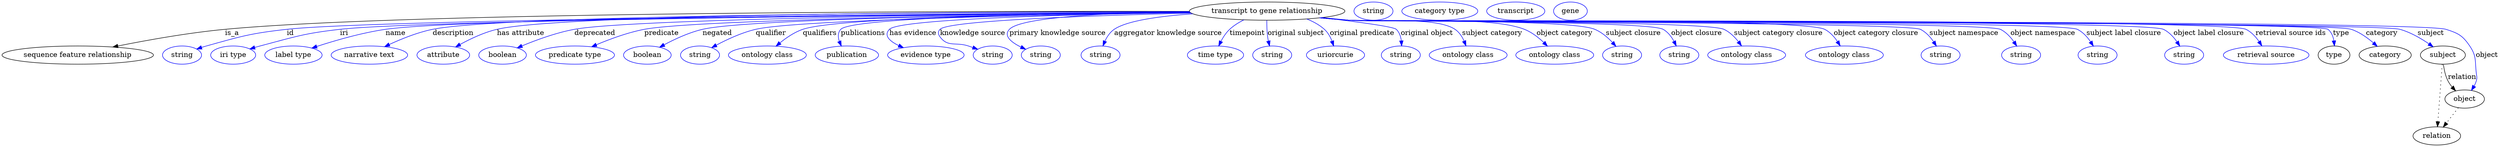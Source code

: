 digraph {
	graph [bb="0,0,4927.5,283"];
	node [label="\N"];
	"transcript to gene relationship"	[height=0.5,
		label="transcript to gene relationship",
		pos="2496.5,265",
		width=4.2607];
	"sequence feature relationship"	[height=0.5,
		pos="149.49,178",
		width=4.1524];
	"transcript to gene relationship" -> "sequence feature relationship"	[label=is_a,
		lp="453.49,221.5",
		pos="e,218.52,193.98 2343.1,264.45 1931.4,265.16 808.53,263.75 439.49,229 367.48,222.22 286.43,207.65 228.36,195.98"];
	id	[color=blue,
		height=0.5,
		label=string,
		pos="355.49,178",
		width=1.0652];
	"transcript to gene relationship" -> id	[color=blue,
		label=id,
		lp="568.49,221.5",
		pos="e,384.48,189.97 2343.9,262.89 1918.1,259.56 736.15,248.64 561.49,229 490.2,220.98 472.56,215.35 403.49,196 400.38,195.13 397.18,\
194.16 393.98,193.14",
		style=solid];
	iri	[color=blue,
		height=0.5,
		label="iri type",
		pos="456.49,178",
		width=1.2277];
	"transcript to gene relationship" -> iri	[color=blue,
		label=iri,
		lp="674.49,221.5",
		pos="e,489.41,190.14 2344.2,262.73 1934.8,259.09 830.57,247.65 666.49,229 595.64,220.95 578.42,214.25 509.49,196 506.12,195.11 502.64,\
194.13 499.16,193.11",
		style=solid];
	name	[color=blue,
		height=0.5,
		label="label type",
		pos="575.49,178",
		width=1.5707];
	"transcript to gene relationship" -> name	[color=blue,
		label=name,
		lp="776.49,221.5",
		pos="e,611.66,191.87 2343.8,263.11 1948.3,260.48 910.84,251.51 756.49,229 709.6,222.16 657.62,206.97 621.43,195.12",
		style=solid];
	description	[color=blue,
		height=0.5,
		label="narrative text",
		pos="725.49,178",
		width=2.0943];
	"transcript to gene relationship" -> description	[color=blue,
		label=description,
		lp="889.99,221.5",
		pos="e,755.35,194.62 2343.2,263.89 1962.2,263.17 993.03,258.44 849.49,229 819.88,222.93 788.31,210.1 764.43,198.95",
		style=solid];
	"has attribute"	[color=blue,
		height=0.5,
		label=attribute,
		pos="870.49,178",
		width=1.4443];
	"transcript to gene relationship" -> "has attribute"	[color=blue,
		label="has attribute",
		lp="1022.5,221.5",
		pos="e,894.43,194.01 2343,264.11 1983.2,263.85 1105.7,260 975.49,229 949.94,222.92 923.24,210.11 903.16,198.98",
		style=solid];
	deprecated	[color=blue,
		height=0.5,
		label=boolean,
		pos="987.49,178",
		width=1.2999];
	"transcript to gene relationship" -> deprecated	[color=blue,
		label=deprecated,
		lp="1169,221.5",
		pos="e,1016.4,192.32 2344,262.8 2012.1,259.8 1245.1,250.6 1128.5,229 1092.6,222.36 1053.7,207.95 1025.8,196.3",
		style=solid];
	predicate	[color=blue,
		height=0.5,
		label="predicate type",
		pos="1130.5,178",
		width=2.1665];
	"transcript to gene relationship" -> predicate	[color=blue,
		label=predicate,
		lp="1300.5,221.5",
		pos="e,1163.2,194.43 2344.4,262.42 2038.6,258.85 1369.5,248.85 1266.5,229 1233.9,222.73 1198.8,209.66 1172.5,198.45",
		style=solid];
	negated	[color=blue,
		height=0.5,
		label=boolean,
		pos="1273.5,178",
		width=1.2999];
	"transcript to gene relationship" -> negated	[color=blue,
		label=negated,
		lp="1410.5,221.5",
		pos="e,1297.8,193.71 2344.2,262.6 2060.7,259.5 1472.5,250.54 1381.5,229 1355.2,222.77 1327.5,209.83 1306.8,198.67",
		style=solid];
	qualifier	[color=blue,
		height=0.5,
		label=string,
		pos="1376.5,178",
		width=1.0652];
	"transcript to gene relationship" -> qualifier	[color=blue,
		label=qualifier,
		lp="1516.5,221.5",
		pos="e,1399.6,192.74 2345.1,262.01 2083.7,258.08 1567.5,248.03 1486.5,229 1458.9,222.53 1429.8,208.97 1408.5,197.61",
		style=solid];
	qualifiers	[color=blue,
		height=0.5,
		label="ontology class",
		pos="1509.5,178",
		width=2.1304];
	"transcript to gene relationship" -> qualifiers	[color=blue,
		label=qualifiers,
		lp="1613,221.5",
		pos="e,1526.5,195.59 2344,262.95 2101.9,260.57 1649.6,252.95 1579.5,229 1562.9,223.34 1546.8,212.36 1534.3,202.14",
		style=solid];
	publications	[color=blue,
		height=0.5,
		label=publication,
		pos="1666.5,178",
		width=1.7332];
	"transcript to gene relationship" -> publications	[color=blue,
		label=publications,
		lp="1698.5,221.5",
		pos="e,1655.5,195.88 2344,263.06 2107.8,260.83 1677.9,253.43 1654.5,229 1648.4,222.63 1648.8,213.73 1651.6,205.2",
		style=solid];
	"has evidence"	[color=blue,
		height=0.5,
		label="evidence type",
		pos="1822.5,178",
		width=2.0943];
	"transcript to gene relationship" -> "has evidence"	[color=blue,
		label="has evidence",
		lp="1797,221.5",
		pos="e,1778.2,192.7 2344.9,262.18 2132.8,258.87 1770.7,250.15 1750.5,229 1738.7,216.67 1751,205.56 1768.6,196.96",
		style=solid];
	"knowledge source"	[color=blue,
		height=0.5,
		label=string,
		pos="1954.5,178",
		width=1.0652];
	"transcript to gene relationship" -> "knowledge source"	[color=blue,
		label="knowledge source",
		lp="1915,221.5",
		pos="e,1925.1,189.57 2346.9,261.02 2161.4,256.59 1867.3,246.79 1850.5,229 1845.9,224.16 1846.6,219.39 1850.5,214 1865.9,192.87 1881.7,\
204.36 1906.5,196 1909.4,195.01 1912.4,193.98 1915.5,192.93",
		style=solid];
	"primary knowledge source"	[color=blue,
		height=0.5,
		label=string,
		pos="2049.5,178",
		width=1.0652];
	"transcript to gene relationship" -> "primary knowledge source"	[color=blue,
		label="primary knowledge source",
		lp="2082.5,221.5",
		pos="e,2019.6,189.63 2343.3,263.82 2202.3,262.02 2011.5,254.76 1987.5,229 1975.2,215.82 1991.5,203.1 2010.5,193.79",
		style=solid];
	"aggregator knowledge source"	[color=blue,
		height=0.5,
		label=string,
		pos="2167.5,178",
		width=1.0652];
	"transcript to gene relationship" -> "aggregator knowledge source"	[color=blue,
		label="aggregator knowledge source",
		lp="2301,221.5",
		pos="e,2172.2,196.21 2349.9,259.65 2286.2,255.23 2220.2,246.43 2194.5,229 2186.2,223.39 2180.3,214.39 2176.1,205.56",
		style=solid];
	timepoint	[color=blue,
		height=0.5,
		label="time type",
		pos="2394.5,178",
		width=1.5346];
	"transcript to gene relationship" -> timepoint	[color=blue,
		label=timepoint,
		lp="2457.5,221.5",
		pos="e,2400.9,196.04 2450.7,247.74 2440.6,242.77 2430.6,236.56 2422.5,229 2415.4,222.39 2409.7,213.58 2405.3,205.19",
		style=solid];
	"original subject"	[color=blue,
		height=0.5,
		label=string,
		pos="2506.5,178",
		width=1.0652];
	"transcript to gene relationship" -> "original subject"	[color=blue,
		label="original subject",
		lp="2553.5,221.5",
		pos="e,2501.3,195.93 2495.9,246.8 2495.7,237.12 2496,224.84 2497.5,214 2497.9,211.3 2498.4,208.5 2498.9,205.72",
		style=solid];
	"original predicate"	[color=blue,
		height=0.5,
		label=uriorcurie,
		pos="2631.5,178",
		width=1.5887];
	"transcript to gene relationship" -> "original predicate"	[color=blue,
		label="original predicate",
		lp="2684,221.5",
		pos="e,2627.9,196 2574.7,249.46 2587.3,244.52 2599.5,237.89 2609.5,229 2616.4,222.83 2621.2,214.08 2624.6,205.62",
		style=solid];
	"original object"	[color=blue,
		height=0.5,
		label=string,
		pos="2760.5,178",
		width=1.0652];
	"transcript to gene relationship" -> "original object"	[color=blue,
		label="original object",
		lp="2812,221.5",
		pos="e,2762.1,196.19 2604.1,252.12 2671.2,244.23 2745.9,234.37 2751.5,229 2757.6,223.16 2760.4,214.71 2761.5,206.41",
		style=solid];
	"subject category"	[color=blue,
		height=0.5,
		label="ontology class",
		pos="2893.5,178",
		width=2.1304];
	"transcript to gene relationship" -> "subject category"	[color=blue,
		label="subject category",
		lp="2941,221.5",
		pos="e,2889.2,196.3 2605.6,252.35 2623.6,250.51 2642.1,248.66 2659.5,247 2705.7,242.59 2828.9,254.77 2867.5,229 2875.7,223.49 2881.5,\
214.51 2885.5,205.67",
		style=solid];
	"object category"	[color=blue,
		height=0.5,
		label="ontology class",
		pos="3064.5,178",
		width=2.1304];
	"transcript to gene relationship" -> "object category"	[color=blue,
		label="object category",
		lp="3084,221.5",
		pos="e,3050.1,195.74 2603.4,252.05 2622.1,250.19 2641.3,248.42 2659.5,247 2736,241.02 2933,257.01 3004.5,229 3018.9,223.35 3032.4,212.78 \
3042.9,202.81",
		style=solid];
	"subject closure"	[color=blue,
		height=0.5,
		label=string,
		pos="3197.5,178",
		width=1.0652];
	"transcript to gene relationship" -> "subject closure"	[color=blue,
		label="subject closure",
		lp="3220,221.5",
		pos="e,3185.3,195.3 2602.5,251.91 2621.5,250.04 2641,248.3 2659.5,247 2713.2,243.21 3093.8,249.56 3143.5,229 3156.9,223.45 3169,212.98 \
3178.4,203.05",
		style=solid];
	"object closure"	[color=blue,
		height=0.5,
		label=string,
		pos="3310.5,178",
		width=1.0652];
	"transcript to gene relationship" -> "object closure"	[color=blue,
		label="object closure",
		lp="3344.5,221.5",
		pos="e,3304.5,196.12 2601.6,251.87 2620.8,249.98 2640.7,248.25 2659.5,247 2693.8,244.71 3248.6,245.95 3278.5,229 3287.9,223.67 3295,214.3 \
3300,205.1",
		style=solid];
	"subject category closure"	[color=blue,
		height=0.5,
		label="ontology class",
		pos="3443.5,178",
		width=2.1304];
	"transcript to gene relationship" -> "subject category closure"	[color=blue,
		label="subject category closure",
		lp="3506,221.5",
		pos="e,3433.3,196.29 2601.2,251.84 2620.5,249.94 2640.6,248.21 2659.5,247 2700.5,244.37 3361.2,246.16 3398.5,229 3410,223.72 3419.8,213.96 \
3427.3,204.45",
		style=solid];
	"object category closure"	[color=blue,
		height=0.5,
		label="ontology class",
		pos="3636.5,178",
		width=2.1304];
	"transcript to gene relationship" -> "object category closure"	[color=blue,
		label="object category closure",
		lp="3699,221.5",
		pos="e,3628.2,196.25 2601.2,251.76 2620.5,249.87 2640.6,248.16 2659.5,247 2711.5,243.79 3550.9,252.32 3597.5,229 3607.9,223.78 3616.4,\
214.29 3622.8,204.98",
		style=solid];
	"subject namespace"	[color=blue,
		height=0.5,
		label=string,
		pos="3826.5,178",
		width=1.0652];
	"transcript to gene relationship" -> "subject namespace"	[color=blue,
		label="subject namespace",
		lp="3872.5,221.5",
		pos="e,3818.2,195.78 2600.7,251.75 2620.2,249.85 2640.5,248.14 2659.5,247 2690.7,245.12 3758.4,242.79 3786.5,229 3797.3,223.68 3806.2,\
213.86 3812.8,204.32",
		style=solid];
	"object namespace"	[color=blue,
		height=0.5,
		label=string,
		pos="3985.5,178",
		width=1.0652];
	"transcript to gene relationship" -> "object namespace"	[color=blue,
		label="object namespace",
		lp="4028.5,221.5",
		pos="e,3976.9,195.8 2600.7,251.72 2620.2,249.82 2640.5,248.12 2659.5,247 2695.1,244.9 3912.3,244.49 3944.5,229 3955.5,223.7 3964.5,213.89 \
3971.3,204.35",
		style=solid];
	"subject label closure"	[color=blue,
		height=0.5,
		label=string,
		pos="4136.5,178",
		width=1.0652];
	"transcript to gene relationship" -> "subject label closure"	[color=blue,
		label="subject label closure",
		lp="4188.5,221.5",
		pos="e,4128.2,195.79 2600.3,251.74 2619.9,249.83 2640.3,248.12 2659.5,247 2699.3,244.68 4060.6,246.52 4096.5,229 4107.3,223.7 4116.2,\
213.88 4122.8,204.34",
		style=solid];
	"object label closure"	[color=blue,
		height=0.5,
		label=string,
		pos="4307.5,178",
		width=1.0652];
	"transcript to gene relationship" -> "object label closure"	[color=blue,
		label="object label closure",
		lp="4356,221.5",
		pos="e,4298.9,195.81 2600.3,251.72 2619.9,249.81 2640.3,248.1 2659.5,247 2704.1,244.43 4226.2,248.32 4266.5,229 4277.5,223.72 4286.5,\
213.9 4293.3,204.36",
		style=solid];
	"retrieval source ids"	[color=blue,
		height=0.5,
		label="retrieval source",
		pos="4469.5,178",
		width=2.347];
	"transcript to gene relationship" -> "retrieval source ids"	[color=blue,
		label="retrieval source ids",
		lp="4518,221.5",
		pos="e,4460.9,196.3 2600.3,251.7 2619.9,249.79 2640.3,248.09 2659.5,247 2708.6,244.2 4385.3,250.52 4429.5,229 4440.2,223.78 4449,214.17 \
4455.5,204.76",
		style=solid];
	type	[height=0.5,
		pos="4603.5,178",
		width=0.86659];
	"transcript to gene relationship" -> type	[color=blue,
		label=type,
		lp="4617.5,221.5",
		pos="e,4604.3,196.19 2600.3,251.69 2619.9,249.78 2640.3,248.09 2659.5,247 2686.3,245.48 4570.5,245.71 4591.5,229 4598.3,223.55 4601.7,\
214.93 4603.2,206.37",
		style=solid];
	category	[height=0.5,
		pos="4704.5,178",
		width=1.4263];
	"transcript to gene relationship" -> category	[color=blue,
		label=category,
		lp="4698,221.5",
		pos="e,4688.9,195.26 2600.3,251.69 2619.9,249.78 2640.3,248.08 2659.5,247 2714.3,243.9 4585.4,246.55 4637.5,229 4653.7,223.54 4669.2,\
212.51 4681.2,202.2",
		style=solid];
	subject	[height=0.5,
		pos="4818.5,178",
		width=1.2277];
	"transcript to gene relationship" -> subject	[color=blue,
		label=subject,
		lp="4794.5,221.5",
		pos="e,4799.2,194.33 2600.3,251.68 2619.9,249.77 2640.3,248.08 2659.5,247 2717,243.76 4678,244.38 4733.5,229 4754.2,223.25 4775.1,211.09 \
4791,200.2",
		style=solid];
	object	[height=0.5,
		pos="4861.5,91",
		width=1.0832];
	"transcript to gene relationship" -> object	[color=blue,
		label=object,
		lp="4905.5,178",
		pos="e,4874.9,108.09 2600.3,251.67 2619.9,249.77 2640.3,248.08 2659.5,247 2719.5,243.63 4767.2,247.36 4824.5,229 4848.8,221.21 4857.1,\
217.1 4871.5,196 4885.4,175.59 4881.6,166.51 4884.5,142 4885.3,135.38 4886.4,133.39 4884.5,127 4883.5,123.55 4882,120.13 4880.2,\
116.85",
		style=solid];
	association_type	[color=blue,
		height=0.5,
		label=string,
		pos="2706.5,265",
		width=1.0652];
	association_category	[color=blue,
		height=0.5,
		label="category type",
		pos="2837.5,265",
		width=2.0762];
	subject -> object	[label=relation,
		lp="4856.5,134.5",
		pos="e,4843.6,107.23 4819.6,159.55 4820.8,149.57 4823.3,137.07 4828.5,127 4830.7,122.68 4833.6,118.52 4836.8,114.66"];
	relation	[height=0.5,
		pos="4806.5,18",
		width=1.2999];
	subject -> relation	[pos="e,4807.8,36.188 4817.2,159.79 4815.1,132.48 4811,78.994 4808.6,46.38",
		style=dotted];
	"transcript to gene relationship_subject"	[color=blue,
		height=0.5,
		label=transcript,
		pos="2987.5,265",
		width=1.5887];
	object -> relation	[pos="e,4819.3,35.54 4849,73.889 4842.1,64.939 4833.3,53.617 4825.5,43.584",
		style=dotted];
	"transcript to gene relationship_object"	[color=blue,
		height=0.5,
		label=gene,
		pos="3095.5,265",
		width=0.92075];
}
